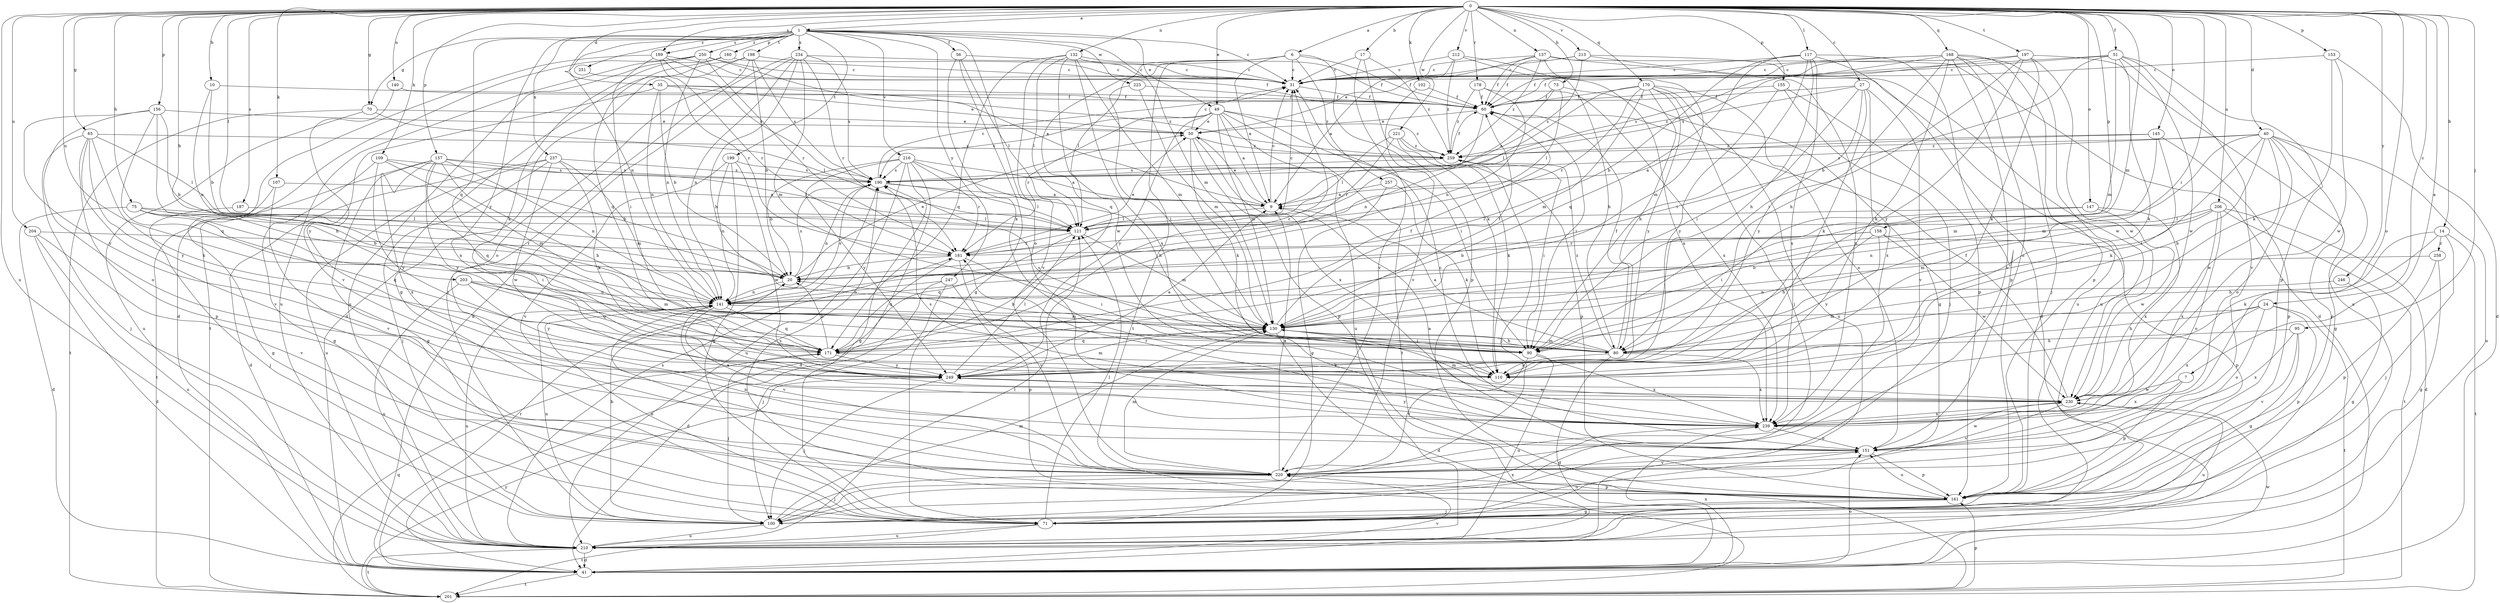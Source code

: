 strict digraph  {
0;
1;
6;
7;
9;
10;
14;
17;
20;
24;
27;
31;
35;
40;
41;
49;
50;
51;
56;
60;
65;
70;
71;
73;
75;
80;
90;
95;
100;
102;
107;
109;
110;
117;
121;
130;
132;
137;
140;
141;
145;
147;
151;
153;
155;
156;
157;
158;
160;
161;
168;
170;
171;
178;
181;
187;
189;
190;
197;
198;
199;
201;
203;
204;
206;
210;
212;
213;
216;
220;
221;
223;
230;
234;
237;
239;
246;
247;
249;
250;
251;
257;
258;
259;
0 -> 1  [label=a];
0 -> 6  [label=a];
0 -> 7  [label=a];
0 -> 10  [label=b];
0 -> 14  [label=b];
0 -> 17  [label=b];
0 -> 20  [label=b];
0 -> 24  [label=c];
0 -> 27  [label=c];
0 -> 35  [label=d];
0 -> 40  [label=d];
0 -> 49  [label=e];
0 -> 51  [label=f];
0 -> 65  [label=g];
0 -> 70  [label=g];
0 -> 73  [label=h];
0 -> 75  [label=h];
0 -> 90  [label=i];
0 -> 95  [label=j];
0 -> 102  [label=k];
0 -> 107  [label=k];
0 -> 109  [label=k];
0 -> 117  [label=l];
0 -> 121  [label=l];
0 -> 130  [label=m];
0 -> 132  [label=n];
0 -> 137  [label=n];
0 -> 140  [label=n];
0 -> 145  [label=o];
0 -> 147  [label=o];
0 -> 151  [label=o];
0 -> 153  [label=p];
0 -> 155  [label=p];
0 -> 156  [label=p];
0 -> 157  [label=p];
0 -> 158  [label=p];
0 -> 168  [label=q];
0 -> 170  [label=q];
0 -> 178  [label=r];
0 -> 187  [label=s];
0 -> 189  [label=s];
0 -> 197  [label=t];
0 -> 203  [label=u];
0 -> 204  [label=u];
0 -> 206  [label=u];
0 -> 210  [label=u];
0 -> 212  [label=v];
0 -> 213  [label=v];
0 -> 221  [label=w];
0 -> 246  [label=y];
1 -> 31  [label=c];
1 -> 49  [label=e];
1 -> 56  [label=f];
1 -> 70  [label=g];
1 -> 130  [label=m];
1 -> 141  [label=n];
1 -> 151  [label=o];
1 -> 160  [label=p];
1 -> 171  [label=q];
1 -> 189  [label=s];
1 -> 198  [label=t];
1 -> 199  [label=t];
1 -> 216  [label=v];
1 -> 223  [label=w];
1 -> 234  [label=x];
1 -> 237  [label=x];
1 -> 247  [label=y];
1 -> 249  [label=y];
1 -> 250  [label=z];
1 -> 251  [label=z];
6 -> 9  [label=a];
6 -> 31  [label=c];
6 -> 60  [label=f];
6 -> 110  [label=k];
6 -> 121  [label=l];
6 -> 171  [label=q];
6 -> 201  [label=t];
6 -> 257  [label=z];
7 -> 161  [label=p];
7 -> 230  [label=w];
7 -> 239  [label=x];
9 -> 31  [label=c];
9 -> 50  [label=e];
9 -> 121  [label=l];
10 -> 20  [label=b];
10 -> 60  [label=f];
10 -> 141  [label=n];
14 -> 80  [label=h];
14 -> 100  [label=j];
14 -> 110  [label=k];
14 -> 201  [label=t];
14 -> 258  [label=z];
17 -> 31  [label=c];
17 -> 161  [label=p];
17 -> 220  [label=v];
17 -> 259  [label=z];
20 -> 50  [label=e];
20 -> 141  [label=n];
20 -> 190  [label=s];
24 -> 80  [label=h];
24 -> 130  [label=m];
24 -> 151  [label=o];
24 -> 161  [label=p];
24 -> 201  [label=t];
24 -> 239  [label=x];
27 -> 60  [label=f];
27 -> 90  [label=i];
27 -> 110  [label=k];
27 -> 220  [label=v];
27 -> 239  [label=x];
27 -> 249  [label=y];
27 -> 259  [label=z];
31 -> 60  [label=f];
35 -> 20  [label=b];
35 -> 50  [label=e];
35 -> 60  [label=f];
35 -> 141  [label=n];
35 -> 220  [label=v];
35 -> 259  [label=z];
40 -> 71  [label=g];
40 -> 80  [label=h];
40 -> 90  [label=i];
40 -> 130  [label=m];
40 -> 151  [label=o];
40 -> 161  [label=p];
40 -> 190  [label=s];
40 -> 210  [label=u];
40 -> 230  [label=w];
40 -> 259  [label=z];
41 -> 151  [label=o];
41 -> 181  [label=r];
41 -> 201  [label=t];
41 -> 220  [label=v];
41 -> 230  [label=w];
41 -> 239  [label=x];
49 -> 9  [label=a];
49 -> 50  [label=e];
49 -> 90  [label=i];
49 -> 130  [label=m];
49 -> 181  [label=r];
49 -> 190  [label=s];
49 -> 201  [label=t];
49 -> 210  [label=u];
49 -> 249  [label=y];
49 -> 259  [label=z];
50 -> 31  [label=c];
50 -> 110  [label=k];
50 -> 161  [label=p];
50 -> 239  [label=x];
50 -> 259  [label=z];
51 -> 20  [label=b];
51 -> 31  [label=c];
51 -> 60  [label=f];
51 -> 110  [label=k];
51 -> 130  [label=m];
51 -> 161  [label=p];
51 -> 220  [label=v];
51 -> 230  [label=w];
56 -> 31  [label=c];
56 -> 71  [label=g];
56 -> 110  [label=k];
56 -> 121  [label=l];
60 -> 50  [label=e];
60 -> 90  [label=i];
60 -> 141  [label=n];
65 -> 100  [label=j];
65 -> 110  [label=k];
65 -> 121  [label=l];
65 -> 161  [label=p];
65 -> 220  [label=v];
65 -> 249  [label=y];
65 -> 259  [label=z];
70 -> 50  [label=e];
70 -> 121  [label=l];
70 -> 201  [label=t];
70 -> 210  [label=u];
71 -> 121  [label=l];
71 -> 141  [label=n];
71 -> 151  [label=o];
71 -> 201  [label=t];
71 -> 210  [label=u];
73 -> 9  [label=a];
73 -> 60  [label=f];
73 -> 71  [label=g];
73 -> 121  [label=l];
75 -> 20  [label=b];
75 -> 41  [label=d];
75 -> 90  [label=i];
75 -> 121  [label=l];
75 -> 141  [label=n];
75 -> 171  [label=q];
80 -> 9  [label=a];
80 -> 41  [label=d];
80 -> 60  [label=f];
80 -> 110  [label=k];
80 -> 130  [label=m];
80 -> 239  [label=x];
80 -> 259  [label=z];
90 -> 190  [label=s];
90 -> 210  [label=u];
90 -> 220  [label=v];
90 -> 239  [label=x];
95 -> 71  [label=g];
95 -> 80  [label=h];
95 -> 220  [label=v];
95 -> 239  [label=x];
100 -> 20  [label=b];
100 -> 130  [label=m];
100 -> 141  [label=n];
100 -> 210  [label=u];
100 -> 239  [label=x];
102 -> 60  [label=f];
102 -> 220  [label=v];
107 -> 9  [label=a];
107 -> 71  [label=g];
107 -> 220  [label=v];
109 -> 20  [label=b];
109 -> 71  [label=g];
109 -> 130  [label=m];
109 -> 190  [label=s];
109 -> 249  [label=y];
117 -> 20  [label=b];
117 -> 31  [label=c];
117 -> 41  [label=d];
117 -> 80  [label=h];
117 -> 90  [label=i];
117 -> 161  [label=p];
117 -> 171  [label=q];
117 -> 239  [label=x];
121 -> 31  [label=c];
121 -> 130  [label=m];
121 -> 171  [label=q];
121 -> 181  [label=r];
130 -> 20  [label=b];
130 -> 41  [label=d];
130 -> 60  [label=f];
130 -> 80  [label=h];
130 -> 90  [label=i];
130 -> 171  [label=q];
132 -> 31  [label=c];
132 -> 60  [label=f];
132 -> 121  [label=l];
132 -> 130  [label=m];
132 -> 171  [label=q];
132 -> 220  [label=v];
132 -> 230  [label=w];
132 -> 239  [label=x];
137 -> 31  [label=c];
137 -> 41  [label=d];
137 -> 50  [label=e];
137 -> 60  [label=f];
137 -> 130  [label=m];
137 -> 239  [label=x];
137 -> 259  [label=z];
140 -> 60  [label=f];
140 -> 249  [label=y];
141 -> 130  [label=m];
141 -> 171  [label=q];
141 -> 190  [label=s];
141 -> 210  [label=u];
141 -> 220  [label=v];
141 -> 239  [label=x];
145 -> 9  [label=a];
145 -> 110  [label=k];
145 -> 130  [label=m];
145 -> 161  [label=p];
145 -> 259  [label=z];
147 -> 90  [label=i];
147 -> 121  [label=l];
147 -> 230  [label=w];
147 -> 239  [label=x];
151 -> 9  [label=a];
151 -> 31  [label=c];
151 -> 161  [label=p];
151 -> 220  [label=v];
151 -> 230  [label=w];
153 -> 31  [label=c];
153 -> 41  [label=d];
153 -> 110  [label=k];
153 -> 230  [label=w];
155 -> 60  [label=f];
155 -> 100  [label=j];
155 -> 161  [label=p];
155 -> 249  [label=y];
156 -> 20  [label=b];
156 -> 50  [label=e];
156 -> 80  [label=h];
156 -> 151  [label=o];
156 -> 171  [label=q];
156 -> 249  [label=y];
157 -> 71  [label=g];
157 -> 80  [label=h];
157 -> 121  [label=l];
157 -> 141  [label=n];
157 -> 171  [label=q];
157 -> 190  [label=s];
157 -> 201  [label=t];
157 -> 239  [label=x];
157 -> 249  [label=y];
158 -> 20  [label=b];
158 -> 80  [label=h];
158 -> 161  [label=p];
158 -> 181  [label=r];
158 -> 230  [label=w];
158 -> 249  [label=y];
160 -> 31  [label=c];
160 -> 171  [label=q];
160 -> 210  [label=u];
161 -> 71  [label=g];
161 -> 100  [label=j];
161 -> 151  [label=o];
161 -> 190  [label=s];
168 -> 31  [label=c];
168 -> 60  [label=f];
168 -> 80  [label=h];
168 -> 100  [label=j];
168 -> 110  [label=k];
168 -> 151  [label=o];
168 -> 161  [label=p];
168 -> 190  [label=s];
168 -> 210  [label=u];
168 -> 220  [label=v];
170 -> 60  [label=f];
170 -> 80  [label=h];
170 -> 100  [label=j];
170 -> 121  [label=l];
170 -> 130  [label=m];
170 -> 151  [label=o];
170 -> 181  [label=r];
170 -> 210  [label=u];
170 -> 249  [label=y];
171 -> 20  [label=b];
171 -> 31  [label=c];
171 -> 60  [label=f];
171 -> 100  [label=j];
171 -> 110  [label=k];
171 -> 249  [label=y];
178 -> 60  [label=f];
178 -> 141  [label=n];
178 -> 239  [label=x];
178 -> 259  [label=z];
181 -> 20  [label=b];
181 -> 50  [label=e];
181 -> 90  [label=i];
181 -> 171  [label=q];
181 -> 220  [label=v];
187 -> 100  [label=j];
187 -> 121  [label=l];
189 -> 31  [label=c];
189 -> 41  [label=d];
189 -> 60  [label=f];
189 -> 90  [label=i];
189 -> 181  [label=r];
189 -> 190  [label=s];
190 -> 9  [label=a];
190 -> 31  [label=c];
190 -> 121  [label=l];
190 -> 141  [label=n];
197 -> 31  [label=c];
197 -> 90  [label=i];
197 -> 110  [label=k];
197 -> 190  [label=s];
197 -> 210  [label=u];
197 -> 230  [label=w];
197 -> 249  [label=y];
198 -> 20  [label=b];
198 -> 31  [label=c];
198 -> 41  [label=d];
198 -> 71  [label=g];
198 -> 151  [label=o];
198 -> 190  [label=s];
199 -> 71  [label=g];
199 -> 141  [label=n];
199 -> 190  [label=s];
199 -> 220  [label=v];
199 -> 230  [label=w];
201 -> 161  [label=p];
201 -> 171  [label=q];
201 -> 249  [label=y];
203 -> 130  [label=m];
203 -> 141  [label=n];
203 -> 171  [label=q];
203 -> 210  [label=u];
203 -> 249  [label=y];
204 -> 41  [label=d];
204 -> 181  [label=r];
204 -> 210  [label=u];
204 -> 220  [label=v];
206 -> 41  [label=d];
206 -> 121  [label=l];
206 -> 130  [label=m];
206 -> 141  [label=n];
206 -> 151  [label=o];
206 -> 201  [label=t];
206 -> 239  [label=x];
210 -> 41  [label=d];
210 -> 121  [label=l];
210 -> 190  [label=s];
210 -> 201  [label=t];
212 -> 9  [label=a];
212 -> 31  [label=c];
212 -> 80  [label=h];
212 -> 239  [label=x];
212 -> 259  [label=z];
213 -> 31  [label=c];
213 -> 60  [label=f];
213 -> 190  [label=s];
213 -> 210  [label=u];
213 -> 230  [label=w];
216 -> 9  [label=a];
216 -> 20  [label=b];
216 -> 41  [label=d];
216 -> 71  [label=g];
216 -> 80  [label=h];
216 -> 181  [label=r];
216 -> 190  [label=s];
216 -> 210  [label=u];
216 -> 249  [label=y];
220 -> 9  [label=a];
220 -> 100  [label=j];
220 -> 130  [label=m];
220 -> 141  [label=n];
220 -> 161  [label=p];
221 -> 110  [label=k];
221 -> 121  [label=l];
221 -> 161  [label=p];
221 -> 181  [label=r];
221 -> 259  [label=z];
223 -> 60  [label=f];
223 -> 90  [label=i];
223 -> 130  [label=m];
230 -> 60  [label=f];
230 -> 130  [label=m];
230 -> 210  [label=u];
230 -> 220  [label=v];
230 -> 239  [label=x];
234 -> 31  [label=c];
234 -> 41  [label=d];
234 -> 80  [label=h];
234 -> 100  [label=j];
234 -> 130  [label=m];
234 -> 141  [label=n];
234 -> 181  [label=r];
234 -> 190  [label=s];
237 -> 41  [label=d];
237 -> 100  [label=j];
237 -> 110  [label=k];
237 -> 130  [label=m];
237 -> 190  [label=s];
237 -> 210  [label=u];
237 -> 230  [label=w];
239 -> 151  [label=o];
239 -> 181  [label=r];
239 -> 190  [label=s];
239 -> 249  [label=y];
246 -> 71  [label=g];
246 -> 141  [label=n];
247 -> 41  [label=d];
247 -> 100  [label=j];
247 -> 141  [label=n];
247 -> 161  [label=p];
249 -> 9  [label=a];
249 -> 100  [label=j];
249 -> 121  [label=l];
249 -> 130  [label=m];
249 -> 230  [label=w];
250 -> 9  [label=a];
250 -> 31  [label=c];
250 -> 110  [label=k];
250 -> 141  [label=n];
250 -> 181  [label=r];
250 -> 201  [label=t];
250 -> 210  [label=u];
251 -> 181  [label=r];
257 -> 9  [label=a];
257 -> 71  [label=g];
257 -> 110  [label=k];
258 -> 20  [label=b];
258 -> 71  [label=g];
258 -> 161  [label=p];
259 -> 60  [label=f];
259 -> 90  [label=i];
259 -> 100  [label=j];
259 -> 190  [label=s];
}
